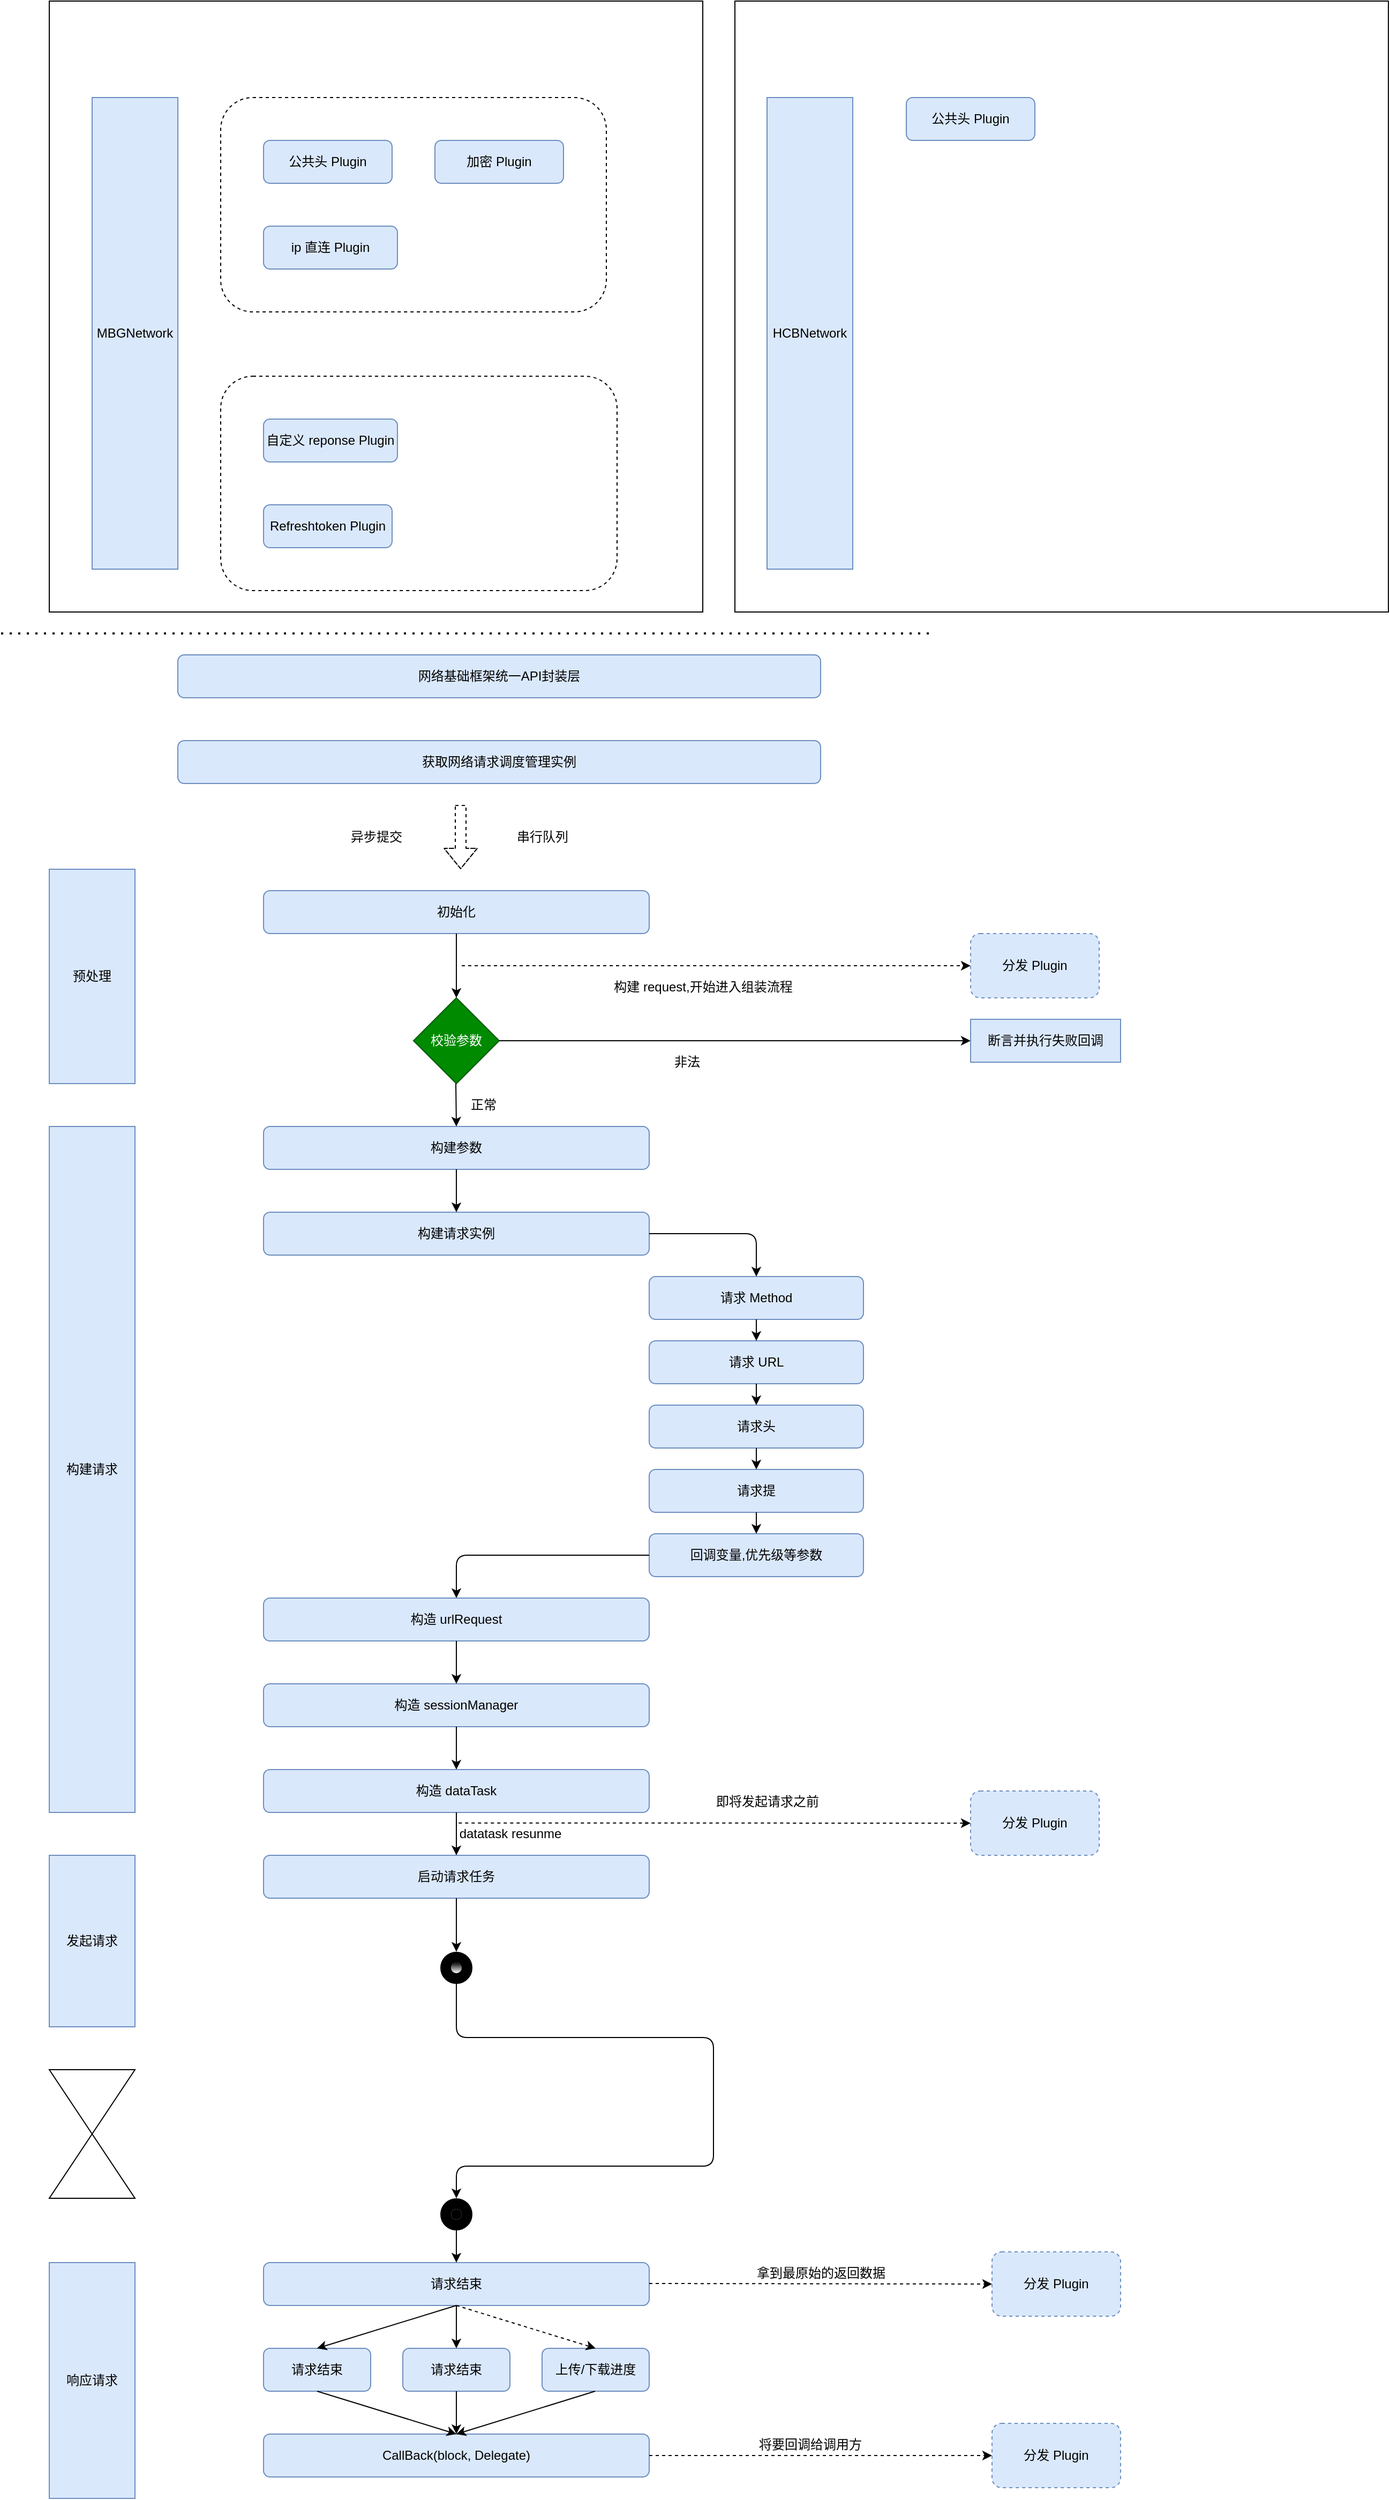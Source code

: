 <mxfile version="22.1.18" type="github" pages="3">
  <diagram id="6I0OCvxSQrVGMHxT2VVA" name="Page-1">
    <mxGraphModel dx="927" dy="-536" grid="1" gridSize="10" guides="1" tooltips="1" connect="1" arrows="0" fold="1" page="0" pageScale="1" pageWidth="2000" pageHeight="10000" math="0" shadow="0">
      <root>
        <mxCell id="0" />
        <mxCell id="1" parent="0" />
        <mxCell id="clksWyIu1OevAjdoJZes-113" value="" style="whiteSpace=wrap;html=1;rounded=0;shadow=0;glass=0;strokeWidth=1;fillColor=none;gradientColor=#ffffff;" parent="1" vertex="1">
          <mxGeometry x="880" y="1550" width="610" height="570" as="geometry" />
        </mxCell>
        <mxCell id="clksWyIu1OevAjdoJZes-112" value="" style="whiteSpace=wrap;html=1;rounded=0;shadow=0;glass=0;strokeWidth=1;fillColor=none;gradientColor=#ffffff;" parent="1" vertex="1">
          <mxGeometry x="240" y="1550" width="610" height="570" as="geometry" />
        </mxCell>
        <mxCell id="clksWyIu1OevAjdoJZes-42" value="" style="whiteSpace=wrap;html=1;rounded=1;shadow=0;glass=0;dashed=1;strokeWidth=1;fillColor=none;gradientColor=#ffffff;" parent="1" vertex="1">
          <mxGeometry x="400" y="1900" width="370" height="200" as="geometry" />
        </mxCell>
        <mxCell id="clksWyIu1OevAjdoJZes-41" value="" style="whiteSpace=wrap;html=1;rounded=1;shadow=0;glass=0;strokeWidth=1;fillColor=none;gradientColor=#ffffff;dashed=1;" parent="1" vertex="1">
          <mxGeometry x="400" y="1640" width="360" height="200" as="geometry" />
        </mxCell>
        <mxCell id="clksWyIu1OevAjdoJZes-2" value="构建请求" style="whiteSpace=wrap;html=1;fillColor=#dae8fc;strokeColor=#6c8ebf;" parent="1" vertex="1">
          <mxGeometry x="240" y="2600" width="80" height="640" as="geometry" />
        </mxCell>
        <mxCell id="clksWyIu1OevAjdoJZes-3" value="预处理" style="whiteSpace=wrap;html=1;fillColor=#dae8fc;strokeColor=#6c8ebf;" parent="1" vertex="1">
          <mxGeometry x="240" y="2360" width="80" height="200" as="geometry" />
        </mxCell>
        <mxCell id="clksWyIu1OevAjdoJZes-4" value="MBGNetwork" style="whiteSpace=wrap;html=1;fillColor=#dae8fc;strokeColor=#6c8ebf;" parent="1" vertex="1">
          <mxGeometry x="280" y="1640" width="80" height="440" as="geometry" />
        </mxCell>
        <mxCell id="clksWyIu1OevAjdoJZes-6" value="&lt;span style=&quot;background-color: transparent&quot;&gt;&lt;font face=&quot;arial&quot;&gt;网络基础框架统一API封装层&lt;/font&gt;&lt;br&gt;&lt;/span&gt;&lt;canvas id=&quot;gliffy_node_209&quot; class=&quot;gliffy-graphic&quot; width=&quot;40&quot; height=&quot;69&quot; style=&quot;font-family: &amp;#34;pingfang sc&amp;#34; ; font-size: medium ; transform: none ; transform-origin: 0px 0px ; top: 1524px ; left: 1442.5px ; visibility: visible ; position: absolute ; z-index: 203&quot;&gt;&lt;/canvas&gt;&lt;canvas id=&quot;gliffy_node_210&quot; class=&quot;gliffy-graphic&quot; width=&quot;40&quot; height=&quot;74&quot; style=&quot;font-family: &amp;#34;pingfang sc&amp;#34; ; font-size: medium ; transform: none ; transform-origin: 0px 0px ; top: 1609px ; left: 1442.5px ; visibility: visible ; position: absolute ; z-index: 204&quot;&gt;&lt;/canvas&gt;&lt;canvas id=&quot;gliffy_node_213&quot; class=&quot;gliffy-graphic&quot; width=&quot;199&quot; height=&quot;74&quot; style=&quot;font-family: &amp;#34;pingfang sc&amp;#34; ; font-size: medium ; transform: none ; transform-origin: 0px 0px ; top: 1742.5px ; left: 1364px ; visibility: visible ; position: absolute ; z-index: 205&quot;&gt;&lt;/canvas&gt;" style="whiteSpace=wrap;html=1;fillColor=#dae8fc;rounded=1;strokeColor=#6c8ebf;" parent="1" vertex="1">
          <mxGeometry x="360" y="2160" width="600" height="40" as="geometry" />
        </mxCell>
        <mxCell id="clksWyIu1OevAjdoJZes-7" value="&lt;span style=&quot;font-family: &amp;#34;arial&amp;#34; ; background-color: transparent&quot;&gt;获取网络请求调度管理实例&lt;/span&gt;&lt;canvas id=&quot;gliffy_node_209&quot; class=&quot;gliffy-graphic&quot; width=&quot;40&quot; height=&quot;69&quot; style=&quot;font-family: &amp;#34;pingfang sc&amp;#34; ; font-size: medium ; transform: none ; transform-origin: 0px 0px ; top: 1524px ; left: 1442.5px ; visibility: visible ; position: absolute ; z-index: 203&quot;&gt;&lt;/canvas&gt;&lt;canvas id=&quot;gliffy_node_210&quot; class=&quot;gliffy-graphic&quot; width=&quot;40&quot; height=&quot;74&quot; style=&quot;font-family: &amp;#34;pingfang sc&amp;#34; ; font-size: medium ; transform: none ; transform-origin: 0px 0px ; top: 1609px ; left: 1442.5px ; visibility: visible ; position: absolute ; z-index: 204&quot;&gt;&lt;/canvas&gt;&lt;canvas id=&quot;gliffy_node_213&quot; class=&quot;gliffy-graphic&quot; width=&quot;199&quot; height=&quot;74&quot; style=&quot;font-family: &amp;#34;pingfang sc&amp;#34; ; font-size: medium ; transform: none ; transform-origin: 0px 0px ; top: 1742.5px ; left: 1364px ; visibility: visible ; position: absolute ; z-index: 205&quot;&gt;&lt;/canvas&gt;&lt;div id=&quot;gliffy_node_214&quot; class=&quot;gliffy-text gliffy-graphic gliffy-rte-text n214 gliffy_node_214&quot; style=&quot;margin: 0px ; padding: 0px ; border: 0px ; line-height: normal ; background-color: transparent ; font-family: &amp;#34;pingfang sc&amp;#34; ; font-size: medium ; width: 154.333px ; height: 14px ; visibility: visible ; overflow: visible ; transform: none ; transform-origin: 0px 0px ; top: 1771.5px ; left: 1385.33px ; position: absolute ; z-index: 206&quot;&gt;&lt;/div&gt;" style="whiteSpace=wrap;html=1;fillColor=#dae8fc;rounded=1;strokeColor=#6c8ebf;" parent="1" vertex="1">
          <mxGeometry x="360" y="2240" width="600" height="40" as="geometry" />
        </mxCell>
        <mxCell id="clksWyIu1OevAjdoJZes-8" value="" style="shape=flexArrow;endArrow=classic;html=1;rounded=0;dashed=1;" parent="1" edge="1">
          <mxGeometry width="50" height="50" relative="1" as="geometry">
            <mxPoint x="624" y="2300" as="sourcePoint" />
            <mxPoint x="624" y="2360" as="targetPoint" />
            <Array as="points">
              <mxPoint x="624" y="2400" />
            </Array>
          </mxGeometry>
        </mxCell>
        <mxCell id="clksWyIu1OevAjdoJZes-9" value="&lt;span style=&quot;font-family: &amp;#34;arial&amp;#34; ; background-color: transparent&quot;&gt;构建参数&lt;/span&gt;&lt;canvas id=&quot;gliffy_node_209&quot; class=&quot;gliffy-graphic&quot; width=&quot;40&quot; height=&quot;69&quot; style=&quot;font-family: &amp;#34;pingfang sc&amp;#34; ; font-size: medium ; transform: none ; transform-origin: 0px 0px ; top: 1524px ; left: 1442.5px ; visibility: visible ; position: absolute ; z-index: 203&quot;&gt;&lt;/canvas&gt;&lt;canvas id=&quot;gliffy_node_210&quot; class=&quot;gliffy-graphic&quot; width=&quot;40&quot; height=&quot;74&quot; style=&quot;font-family: &amp;#34;pingfang sc&amp;#34; ; font-size: medium ; transform: none ; transform-origin: 0px 0px ; top: 1609px ; left: 1442.5px ; visibility: visible ; position: absolute ; z-index: 204&quot;&gt;&lt;/canvas&gt;&lt;canvas id=&quot;gliffy_node_213&quot; class=&quot;gliffy-graphic&quot; width=&quot;199&quot; height=&quot;74&quot; style=&quot;font-family: &amp;#34;pingfang sc&amp;#34; ; font-size: medium ; transform: none ; transform-origin: 0px 0px ; top: 1742.5px ; left: 1364px ; visibility: visible ; position: absolute ; z-index: 205&quot;&gt;&lt;/canvas&gt;&lt;div id=&quot;gliffy_node_214&quot; class=&quot;gliffy-text gliffy-graphic gliffy-rte-text n214 gliffy_node_214&quot; style=&quot;margin: 0px ; padding: 0px ; border: 0px ; line-height: normal ; background-color: transparent ; font-family: &amp;#34;pingfang sc&amp;#34; ; font-size: medium ; width: 154.333px ; height: 14px ; visibility: visible ; overflow: visible ; transform: none ; transform-origin: 0px 0px ; top: 1771.5px ; left: 1385.33px ; position: absolute ; z-index: 206&quot;&gt;&lt;/div&gt;" style="whiteSpace=wrap;html=1;fillColor=#dae8fc;rounded=1;strokeColor=#6c8ebf;" parent="1" vertex="1">
          <mxGeometry x="440" y="2600" width="360" height="40" as="geometry" />
        </mxCell>
        <mxCell id="clksWyIu1OevAjdoJZes-10" value="&lt;span style=&quot;font-family: &amp;#34;arial&amp;#34; ; background-color: transparent&quot;&gt;构建请求实例&lt;/span&gt;&lt;canvas id=&quot;gliffy_node_209&quot; class=&quot;gliffy-graphic&quot; width=&quot;40&quot; height=&quot;69&quot; style=&quot;font-family: &amp;#34;pingfang sc&amp;#34; ; font-size: medium ; transform: none ; transform-origin: 0px 0px ; top: 1524px ; left: 1442.5px ; visibility: visible ; position: absolute ; z-index: 203&quot;&gt;&lt;/canvas&gt;&lt;canvas id=&quot;gliffy_node_210&quot; class=&quot;gliffy-graphic&quot; width=&quot;40&quot; height=&quot;74&quot; style=&quot;font-family: &amp;#34;pingfang sc&amp;#34; ; font-size: medium ; transform: none ; transform-origin: 0px 0px ; top: 1609px ; left: 1442.5px ; visibility: visible ; position: absolute ; z-index: 204&quot;&gt;&lt;/canvas&gt;&lt;canvas id=&quot;gliffy_node_213&quot; class=&quot;gliffy-graphic&quot; width=&quot;199&quot; height=&quot;74&quot; style=&quot;font-family: &amp;#34;pingfang sc&amp;#34; ; font-size: medium ; transform: none ; transform-origin: 0px 0px ; top: 1742.5px ; left: 1364px ; visibility: visible ; position: absolute ; z-index: 205&quot;&gt;&lt;/canvas&gt;&lt;div id=&quot;gliffy_node_214&quot; class=&quot;gliffy-text gliffy-graphic gliffy-rte-text n214 gliffy_node_214&quot; style=&quot;margin: 0px ; padding: 0px ; border: 0px ; line-height: normal ; background-color: transparent ; font-family: &amp;#34;pingfang sc&amp;#34; ; font-size: medium ; width: 154.333px ; height: 14px ; visibility: visible ; overflow: visible ; transform: none ; transform-origin: 0px 0px ; top: 1771.5px ; left: 1385.33px ; position: absolute ; z-index: 206&quot;&gt;&lt;/div&gt;" style="whiteSpace=wrap;html=1;fillColor=#dae8fc;rounded=1;glass=0;shadow=0;strokeColor=#6c8ebf;" parent="1" vertex="1">
          <mxGeometry x="440" y="2680" width="360" height="40" as="geometry" />
        </mxCell>
        <mxCell id="clksWyIu1OevAjdoJZes-13" value="&lt;span style=&quot;font-family: &amp;#34;arial&amp;#34; ; background-color: transparent&quot;&gt;请求 Method&lt;/span&gt;&lt;canvas id=&quot;gliffy_node_209&quot; class=&quot;gliffy-graphic&quot; width=&quot;40&quot; height=&quot;69&quot; style=&quot;font-family: &amp;#34;pingfang sc&amp;#34; ; font-size: medium ; transform: none ; transform-origin: 0px 0px ; top: 1524px ; left: 1442.5px ; visibility: visible ; position: absolute ; z-index: 203&quot;&gt;&lt;/canvas&gt;&lt;canvas id=&quot;gliffy_node_210&quot; class=&quot;gliffy-graphic&quot; width=&quot;40&quot; height=&quot;74&quot; style=&quot;font-family: &amp;#34;pingfang sc&amp;#34; ; font-size: medium ; transform: none ; transform-origin: 0px 0px ; top: 1609px ; left: 1442.5px ; visibility: visible ; position: absolute ; z-index: 204&quot;&gt;&lt;/canvas&gt;&lt;canvas id=&quot;gliffy_node_213&quot; class=&quot;gliffy-graphic&quot; width=&quot;199&quot; height=&quot;74&quot; style=&quot;font-family: &amp;#34;pingfang sc&amp;#34; ; font-size: medium ; transform: none ; transform-origin: 0px 0px ; top: 1742.5px ; left: 1364px ; visibility: visible ; position: absolute ; z-index: 205&quot;&gt;&lt;/canvas&gt;&lt;div id=&quot;gliffy_node_214&quot; class=&quot;gliffy-text gliffy-graphic gliffy-rte-text n214 gliffy_node_214&quot; style=&quot;margin: 0px ; padding: 0px ; border: 0px ; line-height: normal ; background-color: transparent ; font-family: &amp;#34;pingfang sc&amp;#34; ; font-size: medium ; width: 154.333px ; height: 14px ; visibility: visible ; overflow: visible ; transform: none ; transform-origin: 0px 0px ; top: 1771.5px ; left: 1385.33px ; position: absolute ; z-index: 206&quot;&gt;&lt;/div&gt;" style="whiteSpace=wrap;html=1;fillColor=#dae8fc;rounded=1;glass=0;shadow=0;strokeColor=#6c8ebf;" parent="1" vertex="1">
          <mxGeometry x="800" y="2740" width="200" height="40" as="geometry" />
        </mxCell>
        <mxCell id="clksWyIu1OevAjdoJZes-16" value="&lt;font face=&quot;arial&quot;&gt;构造 urlRequest&lt;/font&gt;" style="whiteSpace=wrap;html=1;fillColor=#dae8fc;rounded=1;glass=0;shadow=0;strokeColor=#6c8ebf;" parent="1" vertex="1">
          <mxGeometry x="440" y="3040" width="360" height="40" as="geometry" />
        </mxCell>
        <mxCell id="clksWyIu1OevAjdoJZes-17" value="&lt;font face=&quot;arial&quot;&gt;构造 sessionManager&lt;/font&gt;" style="whiteSpace=wrap;html=1;fillColor=#dae8fc;rounded=1;glass=0;shadow=0;strokeColor=#6c8ebf;" parent="1" vertex="1">
          <mxGeometry x="440" y="3120" width="360" height="40" as="geometry" />
        </mxCell>
        <mxCell id="clksWyIu1OevAjdoJZes-18" value="&lt;font face=&quot;arial&quot;&gt;构造 dataTask&lt;/font&gt;" style="whiteSpace=wrap;html=1;fillColor=#dae8fc;rounded=1;glass=0;shadow=0;strokeColor=#6c8ebf;" parent="1" vertex="1">
          <mxGeometry x="440" y="3200" width="360" height="40" as="geometry" />
        </mxCell>
        <mxCell id="clksWyIu1OevAjdoJZes-20" value="发起请求" style="whiteSpace=wrap;html=1;fillColor=#dae8fc;strokeColor=#6c8ebf;" parent="1" vertex="1">
          <mxGeometry x="240" y="3280" width="80" height="160" as="geometry" />
        </mxCell>
        <mxCell id="clksWyIu1OevAjdoJZes-21" value="" style="shape=collate;whiteSpace=wrap;html=1;rounded=1;shadow=0;glass=0;fillColor=none;" parent="1" vertex="1">
          <mxGeometry x="240" y="3480" width="80" height="120" as="geometry" />
        </mxCell>
        <mxCell id="clksWyIu1OevAjdoJZes-22" value="&lt;font face=&quot;arial&quot;&gt;启动请求任务&lt;/font&gt;" style="whiteSpace=wrap;html=1;fillColor=#dae8fc;rounded=1;glass=0;shadow=0;strokeColor=#6c8ebf;" parent="1" vertex="1">
          <mxGeometry x="440" y="3280" width="360" height="40" as="geometry" />
        </mxCell>
        <mxCell id="clksWyIu1OevAjdoJZes-24" value="" style="ellipse;html=1;verticalLabelPosition=bottom;labelBackgroundColor=#ffffff;verticalAlign=top;fillColor=#000000;rounded=1;shadow=0;glass=0;strokeWidth=20;" parent="1" vertex="1">
          <mxGeometry x="615" y="3610" width="10" height="10" as="geometry" />
        </mxCell>
        <mxCell id="clksWyIu1OevAjdoJZes-25" value="响应请求" style="whiteSpace=wrap;html=1;fillColor=#dae8fc;strokeColor=#6c8ebf;" parent="1" vertex="1">
          <mxGeometry x="240" y="3660" width="80" height="220" as="geometry" />
        </mxCell>
        <mxCell id="clksWyIu1OevAjdoJZes-26" value="&lt;font face=&quot;arial&quot;&gt;请求结束&lt;/font&gt;" style="whiteSpace=wrap;html=1;fillColor=#dae8fc;rounded=1;glass=0;shadow=0;strokeColor=#6c8ebf;" parent="1" vertex="1">
          <mxGeometry x="440" y="3660" width="360" height="40" as="geometry" />
        </mxCell>
        <mxCell id="clksWyIu1OevAjdoJZes-27" value="&lt;font face=&quot;arial&quot;&gt;请求结束&lt;/font&gt;" style="whiteSpace=wrap;html=1;fillColor=#dae8fc;rounded=1;glass=0;shadow=0;strokeColor=#6c8ebf;" parent="1" vertex="1">
          <mxGeometry x="440" y="3740" width="100" height="40" as="geometry" />
        </mxCell>
        <mxCell id="clksWyIu1OevAjdoJZes-28" value="&lt;font face=&quot;arial&quot;&gt;请求结束&lt;/font&gt;" style="whiteSpace=wrap;html=1;fillColor=#dae8fc;rounded=1;glass=0;shadow=0;strokeColor=#6c8ebf;" parent="1" vertex="1">
          <mxGeometry x="570" y="3740" width="100" height="40" as="geometry" />
        </mxCell>
        <mxCell id="clksWyIu1OevAjdoJZes-29" value="&lt;font face=&quot;arial&quot;&gt;上传/下载进度&lt;/font&gt;" style="whiteSpace=wrap;html=1;fillColor=#dae8fc;rounded=1;glass=0;shadow=0;strokeColor=#6c8ebf;" parent="1" vertex="1">
          <mxGeometry x="700" y="3740" width="100" height="40" as="geometry" />
        </mxCell>
        <mxCell id="clksWyIu1OevAjdoJZes-30" value="&lt;font face=&quot;arial&quot;&gt;CallBack(block, Delegate)&lt;/font&gt;" style="whiteSpace=wrap;html=1;fillColor=#dae8fc;rounded=1;glass=0;shadow=0;strokeColor=#6c8ebf;" parent="1" vertex="1">
          <mxGeometry x="440" y="3820" width="360" height="40" as="geometry" />
        </mxCell>
        <mxCell id="clksWyIu1OevAjdoJZes-31" value="" style="endArrow=none;dashed=1;html=1;dashPattern=1 3;strokeWidth=2;rounded=0;" parent="1" edge="1">
          <mxGeometry width="50" height="50" relative="1" as="geometry">
            <mxPoint x="195" y="2140" as="sourcePoint" />
            <mxPoint x="1065" y="2140" as="targetPoint" />
          </mxGeometry>
        </mxCell>
        <mxCell id="clksWyIu1OevAjdoJZes-32" value="" style="ellipse;html=1;verticalLabelPosition=bottom;labelBackgroundColor=#ffffff;verticalAlign=top;fillColor=#000000;rounded=1;shadow=0;glass=0;strokeWidth=20;gradientColor=#ffffff;" parent="1" vertex="1">
          <mxGeometry x="615" y="3380" width="10" height="10" as="geometry" />
        </mxCell>
        <mxCell id="clksWyIu1OevAjdoJZes-35" value="公共头 Plugin" style="whiteSpace=wrap;html=1;rounded=1;shadow=0;glass=0;strokeWidth=1;fillColor=#dae8fc;strokeColor=#6c8ebf;" parent="1" vertex="1">
          <mxGeometry x="440" y="1680" width="120" height="40" as="geometry" />
        </mxCell>
        <mxCell id="clksWyIu1OevAjdoJZes-36" value="加密 Plugin" style="whiteSpace=wrap;html=1;rounded=1;shadow=0;glass=0;strokeWidth=1;fillColor=#dae8fc;strokeColor=#6c8ebf;" parent="1" vertex="1">
          <mxGeometry x="600" y="1680" width="120" height="40" as="geometry" />
        </mxCell>
        <mxCell id="clksWyIu1OevAjdoJZes-37" value="ip 直连 Plugin" style="whiteSpace=wrap;html=1;rounded=1;shadow=0;glass=0;strokeWidth=1;fillColor=#dae8fc;strokeColor=#6c8ebf;" parent="1" vertex="1">
          <mxGeometry x="440" y="1760" width="125" height="40" as="geometry" />
        </mxCell>
        <mxCell id="clksWyIu1OevAjdoJZes-39" value="自定义 reponse Plugin" style="whiteSpace=wrap;html=1;rounded=1;shadow=0;glass=0;strokeWidth=1;fillColor=#dae8fc;strokeColor=#6c8ebf;" parent="1" vertex="1">
          <mxGeometry x="440" y="1940" width="125" height="40" as="geometry" />
        </mxCell>
        <mxCell id="clksWyIu1OevAjdoJZes-40" value="Refreshtoken Plugin" style="whiteSpace=wrap;html=1;rounded=1;shadow=0;glass=0;strokeWidth=1;fillColor=#dae8fc;strokeColor=#6c8ebf;" parent="1" vertex="1">
          <mxGeometry x="440" y="2020" width="120" height="40" as="geometry" />
        </mxCell>
        <mxCell id="clksWyIu1OevAjdoJZes-45" value="" style="endArrow=classic;html=1;rounded=1;" parent="1" edge="1">
          <mxGeometry width="50" height="50" relative="1" as="geometry">
            <mxPoint x="620" y="3400" as="sourcePoint" />
            <mxPoint x="620" y="3600" as="targetPoint" />
            <Array as="points">
              <mxPoint x="620" y="3450" />
              <mxPoint x="860" y="3450" />
              <mxPoint x="860" y="3570" />
              <mxPoint x="620" y="3570" />
            </Array>
          </mxGeometry>
        </mxCell>
        <mxCell id="clksWyIu1OevAjdoJZes-49" value="" style="endArrow=classic;html=1;rounded=0;dashed=1;" parent="1" edge="1">
          <mxGeometry width="50" height="50" relative="1" as="geometry">
            <mxPoint x="800" y="3679.5" as="sourcePoint" />
            <mxPoint x="1120" y="3680" as="targetPoint" />
          </mxGeometry>
        </mxCell>
        <mxCell id="clksWyIu1OevAjdoJZes-51" value="分发 Plugin" style="whiteSpace=wrap;html=1;rounded=1;shadow=0;glass=0;dashed=1;strokeWidth=1;fillColor=#dae8fc;strokeColor=#6c8ebf;" parent="1" vertex="1">
          <mxGeometry x="1100" y="3220" width="120" height="60" as="geometry" />
        </mxCell>
        <mxCell id="clksWyIu1OevAjdoJZes-52" value="分发 Plugin" style="whiteSpace=wrap;html=1;rounded=1;shadow=0;glass=0;dashed=1;strokeWidth=1;fillColor=#dae8fc;strokeColor=#6c8ebf;" parent="1" vertex="1">
          <mxGeometry x="1120" y="3650" width="120" height="60" as="geometry" />
        </mxCell>
        <mxCell id="clksWyIu1OevAjdoJZes-53" value="" style="endArrow=classic;html=1;rounded=0;dashed=1;entryX=0;entryY=0.5;entryDx=0;entryDy=0;" parent="1" target="clksWyIu1OevAjdoJZes-107" edge="1">
          <mxGeometry width="50" height="50" relative="1" as="geometry">
            <mxPoint x="625" y="2450" as="sourcePoint" />
            <mxPoint x="1105" y="2450" as="targetPoint" />
          </mxGeometry>
        </mxCell>
        <mxCell id="clksWyIu1OevAjdoJZes-54" value="&lt;span style=&quot;font-family: &amp;#34;arial&amp;#34; ; background-color: transparent&quot;&gt;初始化&lt;/span&gt;&lt;canvas id=&quot;gliffy_node_209&quot; class=&quot;gliffy-graphic&quot; width=&quot;40&quot; height=&quot;69&quot; style=&quot;font-family: &amp;#34;pingfang sc&amp;#34; ; font-size: medium ; transform: none ; transform-origin: 0px 0px ; top: 1524px ; left: 1442.5px ; visibility: visible ; position: absolute ; z-index: 203&quot;&gt;&lt;/canvas&gt;&lt;canvas id=&quot;gliffy_node_210&quot; class=&quot;gliffy-graphic&quot; width=&quot;40&quot; height=&quot;74&quot; style=&quot;font-family: &amp;#34;pingfang sc&amp;#34; ; font-size: medium ; transform: none ; transform-origin: 0px 0px ; top: 1609px ; left: 1442.5px ; visibility: visible ; position: absolute ; z-index: 204&quot;&gt;&lt;/canvas&gt;&lt;canvas id=&quot;gliffy_node_213&quot; class=&quot;gliffy-graphic&quot; width=&quot;199&quot; height=&quot;74&quot; style=&quot;font-family: &amp;#34;pingfang sc&amp;#34; ; font-size: medium ; transform: none ; transform-origin: 0px 0px ; top: 1742.5px ; left: 1364px ; visibility: visible ; position: absolute ; z-index: 205&quot;&gt;&lt;/canvas&gt;&lt;div id=&quot;gliffy_node_214&quot; class=&quot;gliffy-text gliffy-graphic gliffy-rte-text n214 gliffy_node_214&quot; style=&quot;margin: 0px ; padding: 0px ; border: 0px ; line-height: normal ; background-color: transparent ; font-family: &amp;#34;pingfang sc&amp;#34; ; font-size: medium ; width: 154.333px ; height: 14px ; visibility: visible ; overflow: visible ; transform: none ; transform-origin: 0px 0px ; top: 1771.5px ; left: 1385.33px ; position: absolute ; z-index: 206&quot;&gt;&lt;/div&gt;" style="whiteSpace=wrap;html=1;fillColor=#dae8fc;rounded=1;strokeColor=#6c8ebf;" parent="1" vertex="1">
          <mxGeometry x="440" y="2380" width="360" height="40" as="geometry" />
        </mxCell>
        <mxCell id="clksWyIu1OevAjdoJZes-56" value="校验参数" style="rhombus;whiteSpace=wrap;html=1;rounded=0;shadow=0;glass=0;strokeWidth=1;fillColor=#008a00;fontColor=#ffffff;strokeColor=#005700;" parent="1" vertex="1">
          <mxGeometry x="580" y="2480" width="80" height="80" as="geometry" />
        </mxCell>
        <mxCell id="clksWyIu1OevAjdoJZes-57" value="&lt;span style=&quot;font-family: &amp;#34;arial&amp;#34; ; background-color: transparent&quot;&gt;请求 URL&lt;/span&gt;&lt;canvas id=&quot;gliffy_node_209&quot; class=&quot;gliffy-graphic&quot; width=&quot;40&quot; height=&quot;69&quot; style=&quot;font-family: &amp;#34;pingfang sc&amp;#34; ; font-size: medium ; transform: none ; transform-origin: 0px 0px ; top: 1524px ; left: 1442.5px ; visibility: visible ; position: absolute ; z-index: 203&quot;&gt;&lt;/canvas&gt;&lt;canvas id=&quot;gliffy_node_210&quot; class=&quot;gliffy-graphic&quot; width=&quot;40&quot; height=&quot;74&quot; style=&quot;font-family: &amp;#34;pingfang sc&amp;#34; ; font-size: medium ; transform: none ; transform-origin: 0px 0px ; top: 1609px ; left: 1442.5px ; visibility: visible ; position: absolute ; z-index: 204&quot;&gt;&lt;/canvas&gt;&lt;canvas id=&quot;gliffy_node_213&quot; class=&quot;gliffy-graphic&quot; width=&quot;199&quot; height=&quot;74&quot; style=&quot;font-family: &amp;#34;pingfang sc&amp;#34; ; font-size: medium ; transform: none ; transform-origin: 0px 0px ; top: 1742.5px ; left: 1364px ; visibility: visible ; position: absolute ; z-index: 205&quot;&gt;&lt;/canvas&gt;&lt;div id=&quot;gliffy_node_214&quot; class=&quot;gliffy-text gliffy-graphic gliffy-rte-text n214 gliffy_node_214&quot; style=&quot;margin: 0px ; padding: 0px ; border: 0px ; line-height: normal ; background-color: transparent ; font-family: &amp;#34;pingfang sc&amp;#34; ; font-size: medium ; width: 154.333px ; height: 14px ; visibility: visible ; overflow: visible ; transform: none ; transform-origin: 0px 0px ; top: 1771.5px ; left: 1385.33px ; position: absolute ; z-index: 206&quot;&gt;&lt;/div&gt;" style="whiteSpace=wrap;html=1;fillColor=#dae8fc;rounded=1;glass=0;shadow=0;strokeColor=#6c8ebf;" parent="1" vertex="1">
          <mxGeometry x="800" y="2800" width="200" height="40" as="geometry" />
        </mxCell>
        <mxCell id="clksWyIu1OevAjdoJZes-58" value="&lt;span style=&quot;font-family: &amp;#34;arial&amp;#34; ; background-color: transparent&quot;&gt;请求头&lt;/span&gt;&lt;canvas id=&quot;gliffy_node_209&quot; class=&quot;gliffy-graphic&quot; width=&quot;40&quot; height=&quot;69&quot; style=&quot;font-family: &amp;#34;pingfang sc&amp;#34; ; font-size: medium ; transform: none ; transform-origin: 0px 0px ; top: 1524px ; left: 1442.5px ; visibility: visible ; position: absolute ; z-index: 203&quot;&gt;&lt;/canvas&gt;&lt;canvas id=&quot;gliffy_node_210&quot; class=&quot;gliffy-graphic&quot; width=&quot;40&quot; height=&quot;74&quot; style=&quot;font-family: &amp;#34;pingfang sc&amp;#34; ; font-size: medium ; transform: none ; transform-origin: 0px 0px ; top: 1609px ; left: 1442.5px ; visibility: visible ; position: absolute ; z-index: 204&quot;&gt;&lt;/canvas&gt;&lt;canvas id=&quot;gliffy_node_213&quot; class=&quot;gliffy-graphic&quot; width=&quot;199&quot; height=&quot;74&quot; style=&quot;font-family: &amp;#34;pingfang sc&amp;#34; ; font-size: medium ; transform: none ; transform-origin: 0px 0px ; top: 1742.5px ; left: 1364px ; visibility: visible ; position: absolute ; z-index: 205&quot;&gt;&lt;/canvas&gt;&lt;div id=&quot;gliffy_node_214&quot; class=&quot;gliffy-text gliffy-graphic gliffy-rte-text n214 gliffy_node_214&quot; style=&quot;margin: 0px ; padding: 0px ; border: 0px ; line-height: normal ; background-color: transparent ; font-family: &amp;#34;pingfang sc&amp;#34; ; font-size: medium ; width: 154.333px ; height: 14px ; visibility: visible ; overflow: visible ; transform: none ; transform-origin: 0px 0px ; top: 1771.5px ; left: 1385.33px ; position: absolute ; z-index: 206&quot;&gt;&lt;/div&gt;" style="whiteSpace=wrap;html=1;fillColor=#dae8fc;rounded=1;glass=0;shadow=0;strokeColor=#6c8ebf;" parent="1" vertex="1">
          <mxGeometry x="800" y="2860" width="200" height="40" as="geometry" />
        </mxCell>
        <mxCell id="clksWyIu1OevAjdoJZes-59" value="&lt;span style=&quot;font-family: &amp;#34;arial&amp;#34; ; background-color: transparent&quot;&gt;请求提&lt;/span&gt;&lt;canvas id=&quot;gliffy_node_209&quot; class=&quot;gliffy-graphic&quot; width=&quot;40&quot; height=&quot;69&quot; style=&quot;font-family: &amp;#34;pingfang sc&amp;#34; ; font-size: medium ; transform: none ; transform-origin: 0px 0px ; top: 1524px ; left: 1442.5px ; visibility: visible ; position: absolute ; z-index: 203&quot;&gt;&lt;/canvas&gt;&lt;canvas id=&quot;gliffy_node_210&quot; class=&quot;gliffy-graphic&quot; width=&quot;40&quot; height=&quot;74&quot; style=&quot;font-family: &amp;#34;pingfang sc&amp;#34; ; font-size: medium ; transform: none ; transform-origin: 0px 0px ; top: 1609px ; left: 1442.5px ; visibility: visible ; position: absolute ; z-index: 204&quot;&gt;&lt;/canvas&gt;&lt;canvas id=&quot;gliffy_node_213&quot; class=&quot;gliffy-graphic&quot; width=&quot;199&quot; height=&quot;74&quot; style=&quot;font-family: &amp;#34;pingfang sc&amp;#34; ; font-size: medium ; transform: none ; transform-origin: 0px 0px ; top: 1742.5px ; left: 1364px ; visibility: visible ; position: absolute ; z-index: 205&quot;&gt;&lt;/canvas&gt;&lt;div id=&quot;gliffy_node_214&quot; class=&quot;gliffy-text gliffy-graphic gliffy-rte-text n214 gliffy_node_214&quot; style=&quot;margin: 0px ; padding: 0px ; border: 0px ; line-height: normal ; background-color: transparent ; font-family: &amp;#34;pingfang sc&amp;#34; ; font-size: medium ; width: 154.333px ; height: 14px ; visibility: visible ; overflow: visible ; transform: none ; transform-origin: 0px 0px ; top: 1771.5px ; left: 1385.33px ; position: absolute ; z-index: 206&quot;&gt;&lt;/div&gt;" style="whiteSpace=wrap;html=1;fillColor=#dae8fc;rounded=1;glass=0;shadow=0;strokeColor=#6c8ebf;" parent="1" vertex="1">
          <mxGeometry x="800" y="2920" width="200" height="40" as="geometry" />
        </mxCell>
        <mxCell id="clksWyIu1OevAjdoJZes-60" value="&lt;span style=&quot;font-family: &amp;#34;arial&amp;#34; ; background-color: transparent&quot;&gt;回调变量,优先级等参数&lt;/span&gt;&lt;canvas id=&quot;gliffy_node_209&quot; class=&quot;gliffy-graphic&quot; width=&quot;40&quot; height=&quot;69&quot; style=&quot;font-family: &amp;#34;pingfang sc&amp;#34; ; font-size: medium ; transform: none ; transform-origin: 0px 0px ; top: 1524px ; left: 1442.5px ; visibility: visible ; position: absolute ; z-index: 203&quot;&gt;&lt;/canvas&gt;&lt;canvas id=&quot;gliffy_node_210&quot; class=&quot;gliffy-graphic&quot; width=&quot;40&quot; height=&quot;74&quot; style=&quot;font-family: &amp;#34;pingfang sc&amp;#34; ; font-size: medium ; transform: none ; transform-origin: 0px 0px ; top: 1609px ; left: 1442.5px ; visibility: visible ; position: absolute ; z-index: 204&quot;&gt;&lt;/canvas&gt;&lt;canvas id=&quot;gliffy_node_213&quot; class=&quot;gliffy-graphic&quot; width=&quot;199&quot; height=&quot;74&quot; style=&quot;font-family: &amp;#34;pingfang sc&amp;#34; ; font-size: medium ; transform: none ; transform-origin: 0px 0px ; top: 1742.5px ; left: 1364px ; visibility: visible ; position: absolute ; z-index: 205&quot;&gt;&lt;/canvas&gt;&lt;div id=&quot;gliffy_node_214&quot; class=&quot;gliffy-text gliffy-graphic gliffy-rte-text n214 gliffy_node_214&quot; style=&quot;margin: 0px ; padding: 0px ; border: 0px ; line-height: normal ; background-color: transparent ; font-family: &amp;#34;pingfang sc&amp;#34; ; font-size: medium ; width: 154.333px ; height: 14px ; visibility: visible ; overflow: visible ; transform: none ; transform-origin: 0px 0px ; top: 1771.5px ; left: 1385.33px ; position: absolute ; z-index: 206&quot;&gt;&lt;/div&gt;" style="whiteSpace=wrap;html=1;fillColor=#dae8fc;rounded=1;glass=0;shadow=0;strokeColor=#6c8ebf;" parent="1" vertex="1">
          <mxGeometry x="800" y="2980" width="200" height="40" as="geometry" />
        </mxCell>
        <mxCell id="clksWyIu1OevAjdoJZes-66" value="" style="endArrow=classic;html=1;rounded=0;strokeColor=none;" parent="1" edge="1">
          <mxGeometry width="50" height="50" relative="1" as="geometry">
            <mxPoint x="690" y="2840" as="sourcePoint" />
            <mxPoint x="740" y="2790" as="targetPoint" />
            <Array as="points">
              <mxPoint x="740" y="2840" />
              <mxPoint x="690" y="2790" />
            </Array>
          </mxGeometry>
        </mxCell>
        <mxCell id="clksWyIu1OevAjdoJZes-69" value="" style="endArrow=classic;html=1;rounded=0;exitX=0.5;exitY=1;exitDx=0;exitDy=0;entryX=0.5;entryY=0;entryDx=0;entryDy=0;" parent="1" source="clksWyIu1OevAjdoJZes-54" target="clksWyIu1OevAjdoJZes-56" edge="1">
          <mxGeometry width="50" height="50" relative="1" as="geometry">
            <mxPoint x="800" y="2640" as="sourcePoint" />
            <mxPoint x="850" y="2590" as="targetPoint" />
          </mxGeometry>
        </mxCell>
        <mxCell id="clksWyIu1OevAjdoJZes-70" value="" style="endArrow=classic;html=1;rounded=0;exitX=0.5;exitY=1;exitDx=0;exitDy=0;" parent="1" edge="1">
          <mxGeometry width="50" height="50" relative="1" as="geometry">
            <mxPoint x="619.5" y="2560" as="sourcePoint" />
            <mxPoint x="620" y="2600" as="targetPoint" />
          </mxGeometry>
        </mxCell>
        <mxCell id="clksWyIu1OevAjdoJZes-73" value="" style="endArrow=classic;html=1;rounded=0;exitX=0.5;exitY=1;exitDx=0;exitDy=0;entryX=0.5;entryY=0;entryDx=0;entryDy=0;" parent="1" source="clksWyIu1OevAjdoJZes-9" target="clksWyIu1OevAjdoJZes-10" edge="1">
          <mxGeometry width="50" height="50" relative="1" as="geometry">
            <mxPoint x="700" y="2580" as="sourcePoint" />
            <mxPoint x="630" y="2610" as="targetPoint" />
          </mxGeometry>
        </mxCell>
        <mxCell id="clksWyIu1OevAjdoJZes-74" value="" style="endArrow=classic;html=1;rounded=1;exitX=1;exitY=0.5;exitDx=0;exitDy=0;entryX=0.5;entryY=0;entryDx=0;entryDy=0;" parent="1" source="clksWyIu1OevAjdoJZes-10" target="clksWyIu1OevAjdoJZes-13" edge="1">
          <mxGeometry width="50" height="50" relative="1" as="geometry">
            <mxPoint x="760" y="2930" as="sourcePoint" />
            <mxPoint x="810" y="2880" as="targetPoint" />
            <Array as="points">
              <mxPoint x="900" y="2700" />
            </Array>
          </mxGeometry>
        </mxCell>
        <mxCell id="clksWyIu1OevAjdoJZes-76" value="" style="endArrow=classic;html=1;rounded=1;exitX=0.5;exitY=1;exitDx=0;exitDy=0;entryX=0.5;entryY=0;entryDx=0;entryDy=0;" parent="1" source="clksWyIu1OevAjdoJZes-13" target="clksWyIu1OevAjdoJZes-57" edge="1">
          <mxGeometry width="50" height="50" relative="1" as="geometry">
            <mxPoint x="640" y="3150" as="sourcePoint" />
            <mxPoint x="690" y="3100" as="targetPoint" />
          </mxGeometry>
        </mxCell>
        <mxCell id="clksWyIu1OevAjdoJZes-77" value="" style="endArrow=classic;html=1;rounded=1;exitX=0.5;exitY=1;exitDx=0;exitDy=0;" parent="1" source="clksWyIu1OevAjdoJZes-57" target="clksWyIu1OevAjdoJZes-58" edge="1">
          <mxGeometry width="50" height="50" relative="1" as="geometry">
            <mxPoint x="910" y="2790" as="sourcePoint" />
            <mxPoint x="910" y="2810" as="targetPoint" />
          </mxGeometry>
        </mxCell>
        <mxCell id="clksWyIu1OevAjdoJZes-79" value="" style="endArrow=classic;html=1;rounded=1;exitX=0.5;exitY=1;exitDx=0;exitDy=0;" parent="1" source="clksWyIu1OevAjdoJZes-18" target="clksWyIu1OevAjdoJZes-22" edge="1">
          <mxGeometry width="50" height="50" relative="1" as="geometry">
            <mxPoint x="430" y="2810" as="sourcePoint" />
            <mxPoint x="430" y="2910" as="targetPoint" />
          </mxGeometry>
        </mxCell>
        <mxCell id="clksWyIu1OevAjdoJZes-80" value="" style="endArrow=classic;html=1;rounded=1;exitX=0.5;exitY=1;exitDx=0;exitDy=0;" parent="1" source="clksWyIu1OevAjdoJZes-17" target="clksWyIu1OevAjdoJZes-18" edge="1">
          <mxGeometry width="50" height="50" relative="1" as="geometry">
            <mxPoint x="440" y="2820" as="sourcePoint" />
            <mxPoint x="440" y="2920" as="targetPoint" />
          </mxGeometry>
        </mxCell>
        <mxCell id="clksWyIu1OevAjdoJZes-81" value="" style="endArrow=classic;html=1;rounded=1;exitX=0.5;exitY=1;exitDx=0;exitDy=0;" parent="1" source="clksWyIu1OevAjdoJZes-16" target="clksWyIu1OevAjdoJZes-17" edge="1">
          <mxGeometry width="50" height="50" relative="1" as="geometry">
            <mxPoint x="450" y="2830" as="sourcePoint" />
            <mxPoint x="450" y="2930" as="targetPoint" />
          </mxGeometry>
        </mxCell>
        <mxCell id="clksWyIu1OevAjdoJZes-82" value="" style="endArrow=classic;html=1;rounded=1;exitX=0;exitY=0.5;exitDx=0;exitDy=0;entryX=0.5;entryY=0;entryDx=0;entryDy=0;" parent="1" source="clksWyIu1OevAjdoJZes-60" target="clksWyIu1OevAjdoJZes-16" edge="1">
          <mxGeometry width="50" height="50" relative="1" as="geometry">
            <mxPoint x="460" y="2840" as="sourcePoint" />
            <mxPoint x="460" y="2940" as="targetPoint" />
            <Array as="points">
              <mxPoint x="620" y="3000" />
            </Array>
          </mxGeometry>
        </mxCell>
        <mxCell id="clksWyIu1OevAjdoJZes-83" value="" style="endArrow=classic;html=1;rounded=1;exitX=0.5;exitY=1;exitDx=0;exitDy=0;" parent="1" source="clksWyIu1OevAjdoJZes-59" target="clksWyIu1OevAjdoJZes-60" edge="1">
          <mxGeometry width="50" height="50" relative="1" as="geometry">
            <mxPoint x="470" y="2850" as="sourcePoint" />
            <mxPoint x="470" y="2950" as="targetPoint" />
          </mxGeometry>
        </mxCell>
        <mxCell id="clksWyIu1OevAjdoJZes-84" value="" style="endArrow=classic;html=1;rounded=1;exitX=0.5;exitY=1;exitDx=0;exitDy=0;" parent="1" source="clksWyIu1OevAjdoJZes-58" target="clksWyIu1OevAjdoJZes-59" edge="1">
          <mxGeometry width="50" height="50" relative="1" as="geometry">
            <mxPoint x="480" y="2860" as="sourcePoint" />
            <mxPoint x="480" y="2960" as="targetPoint" />
          </mxGeometry>
        </mxCell>
        <mxCell id="clksWyIu1OevAjdoJZes-87" value="" style="endArrow=classic;html=1;rounded=1;" parent="1" edge="1">
          <mxGeometry width="50" height="50" relative="1" as="geometry">
            <mxPoint x="620" y="3320" as="sourcePoint" />
            <mxPoint x="620" y="3370" as="targetPoint" />
          </mxGeometry>
        </mxCell>
        <mxCell id="clksWyIu1OevAjdoJZes-88" value="" style="endArrow=classic;html=1;rounded=1;" parent="1" target="clksWyIu1OevAjdoJZes-26" edge="1">
          <mxGeometry width="50" height="50" relative="1" as="geometry">
            <mxPoint x="620" y="3630" as="sourcePoint" />
            <mxPoint x="1030" y="3310" as="targetPoint" />
          </mxGeometry>
        </mxCell>
        <mxCell id="clksWyIu1OevAjdoJZes-89" value="" style="endArrow=classic;html=1;rounded=1;exitX=0.5;exitY=1;exitDx=0;exitDy=0;entryX=0.5;entryY=0;entryDx=0;entryDy=0;" parent="1" source="clksWyIu1OevAjdoJZes-26" target="clksWyIu1OevAjdoJZes-27" edge="1">
          <mxGeometry width="50" height="50" relative="1" as="geometry">
            <mxPoint x="1040" y="3220" as="sourcePoint" />
            <mxPoint x="1040" y="3320" as="targetPoint" />
          </mxGeometry>
        </mxCell>
        <mxCell id="clksWyIu1OevAjdoJZes-90" value="" style="endArrow=classic;html=1;rounded=1;entryX=0.5;entryY=0;entryDx=0;entryDy=0;" parent="1" target="clksWyIu1OevAjdoJZes-28" edge="1">
          <mxGeometry width="50" height="50" relative="1" as="geometry">
            <mxPoint x="620" y="3700" as="sourcePoint" />
            <mxPoint x="550" y="3780" as="targetPoint" />
          </mxGeometry>
        </mxCell>
        <mxCell id="clksWyIu1OevAjdoJZes-91" value="" style="endArrow=classic;html=1;rounded=1;entryX=0.5;entryY=0;entryDx=0;entryDy=0;exitX=0.5;exitY=1;exitDx=0;exitDy=0;dashed=1;" parent="1" source="clksWyIu1OevAjdoJZes-26" target="clksWyIu1OevAjdoJZes-29" edge="1">
          <mxGeometry width="50" height="50" relative="1" as="geometry">
            <mxPoint x="1060" y="3240" as="sourcePoint" />
            <mxPoint x="1060" y="3340" as="targetPoint" />
          </mxGeometry>
        </mxCell>
        <mxCell id="clksWyIu1OevAjdoJZes-92" value="" style="endArrow=classic;html=1;rounded=1;exitX=0.5;exitY=1;exitDx=0;exitDy=0;entryX=0.5;entryY=0;entryDx=0;entryDy=0;" parent="1" source="clksWyIu1OevAjdoJZes-27" target="clksWyIu1OevAjdoJZes-30" edge="1">
          <mxGeometry width="50" height="50" relative="1" as="geometry">
            <mxPoint x="539" y="3790" as="sourcePoint" />
            <mxPoint x="539" y="3890" as="targetPoint" />
          </mxGeometry>
        </mxCell>
        <mxCell id="clksWyIu1OevAjdoJZes-95" value="" style="endArrow=classic;html=1;rounded=1;exitX=0.5;exitY=1;exitDx=0;exitDy=0;" parent="1" source="clksWyIu1OevAjdoJZes-28" target="clksWyIu1OevAjdoJZes-30" edge="1">
          <mxGeometry width="50" height="50" relative="1" as="geometry">
            <mxPoint x="960" y="3750" as="sourcePoint" />
            <mxPoint x="960" y="3850" as="targetPoint" />
          </mxGeometry>
        </mxCell>
        <mxCell id="clksWyIu1OevAjdoJZes-96" value="" style="endArrow=classic;html=1;rounded=1;" parent="1" edge="1">
          <mxGeometry width="50" height="50" relative="1" as="geometry">
            <mxPoint x="749.5" y="3780" as="sourcePoint" />
            <mxPoint x="620" y="3820" as="targetPoint" />
          </mxGeometry>
        </mxCell>
        <mxCell id="clksWyIu1OevAjdoJZes-97" value="" style="endArrow=classic;html=1;rounded=1;exitX=1;exitY=0.5;exitDx=0;exitDy=0;dashed=1;" parent="1" source="clksWyIu1OevAjdoJZes-30" edge="1">
          <mxGeometry width="50" height="50" relative="1" as="geometry">
            <mxPoint x="980" y="3770" as="sourcePoint" />
            <mxPoint x="1120" y="3840" as="targetPoint" />
          </mxGeometry>
        </mxCell>
        <mxCell id="clksWyIu1OevAjdoJZes-100" value="datatask resunme" style="text;html=1;resizable=0;autosize=1;align=center;verticalAlign=middle;points=[];fillColor=none;strokeColor=none;rounded=0;shadow=0;glass=0;" parent="1" vertex="1">
          <mxGeometry x="615" y="3250" width="110" height="20" as="geometry" />
        </mxCell>
        <mxCell id="clksWyIu1OevAjdoJZes-101" value="分发 Plugin" style="whiteSpace=wrap;html=1;rounded=1;shadow=0;glass=0;dashed=1;strokeWidth=1;fillColor=#dae8fc;strokeColor=#6c8ebf;" parent="1" vertex="1">
          <mxGeometry x="1120" y="3810" width="120" height="60" as="geometry" />
        </mxCell>
        <mxCell id="clksWyIu1OevAjdoJZes-102" value="拿到最原始的返回数据" style="text;html=1;resizable=0;autosize=1;align=center;verticalAlign=middle;points=[];fillColor=none;strokeColor=none;rounded=0;shadow=0;glass=0;" parent="1" vertex="1">
          <mxGeometry x="890" y="3660" width="140" height="20" as="geometry" />
        </mxCell>
        <mxCell id="clksWyIu1OevAjdoJZes-104" value="将要回调给调用方" style="text;html=1;resizable=0;autosize=1;align=center;verticalAlign=middle;points=[];fillColor=none;strokeColor=none;rounded=0;shadow=0;glass=0;" parent="1" vertex="1">
          <mxGeometry x="895" y="3820" width="110" height="20" as="geometry" />
        </mxCell>
        <mxCell id="clksWyIu1OevAjdoJZes-105" value="" style="endArrow=classic;html=1;rounded=1;dashed=1;exitX=0.065;exitY=-0.009;exitDx=0;exitDy=0;exitPerimeter=0;entryX=0;entryY=0.5;entryDx=0;entryDy=0;" parent="1" source="clksWyIu1OevAjdoJZes-100" target="clksWyIu1OevAjdoJZes-51" edge="1">
          <mxGeometry width="50" height="50" relative="1" as="geometry">
            <mxPoint x="760" y="3370" as="sourcePoint" />
            <mxPoint x="810" y="3320" as="targetPoint" />
          </mxGeometry>
        </mxCell>
        <mxCell id="clksWyIu1OevAjdoJZes-106" value="即将发起请求之前" style="text;html=1;resizable=0;autosize=1;align=center;verticalAlign=middle;points=[];fillColor=none;strokeColor=none;rounded=0;shadow=0;glass=0;" parent="1" vertex="1">
          <mxGeometry x="855" y="3220" width="110" height="20" as="geometry" />
        </mxCell>
        <mxCell id="clksWyIu1OevAjdoJZes-107" value="分发 Plugin" style="whiteSpace=wrap;html=1;rounded=1;shadow=0;glass=0;dashed=1;strokeWidth=1;fillColor=#dae8fc;strokeColor=#6c8ebf;" parent="1" vertex="1">
          <mxGeometry x="1100" y="2420" width="120" height="60" as="geometry" />
        </mxCell>
        <mxCell id="clksWyIu1OevAjdoJZes-108" value="构建 request,开始进入组装流程" style="text;html=1;resizable=0;autosize=1;align=center;verticalAlign=middle;points=[];fillColor=none;strokeColor=none;rounded=0;shadow=0;glass=0;" parent="1" vertex="1">
          <mxGeometry x="760" y="2460" width="180" height="20" as="geometry" />
        </mxCell>
        <mxCell id="clksWyIu1OevAjdoJZes-109" value="异步提交" style="text;html=1;resizable=0;autosize=1;align=center;verticalAlign=middle;points=[];fillColor=none;strokeColor=none;rounded=0;shadow=0;glass=0;" parent="1" vertex="1">
          <mxGeometry x="515" y="2320" width="60" height="20" as="geometry" />
        </mxCell>
        <mxCell id="clksWyIu1OevAjdoJZes-110" value="串行队列" style="text;html=1;resizable=0;autosize=1;align=center;verticalAlign=middle;points=[];fillColor=none;strokeColor=none;rounded=0;shadow=0;glass=0;" parent="1" vertex="1">
          <mxGeometry x="670" y="2320" width="60" height="20" as="geometry" />
        </mxCell>
        <mxCell id="clksWyIu1OevAjdoJZes-111" value="HCBNetwork" style="whiteSpace=wrap;html=1;fillColor=#dae8fc;strokeColor=#6c8ebf;" parent="1" vertex="1">
          <mxGeometry x="910" y="1640" width="80" height="440" as="geometry" />
        </mxCell>
        <mxCell id="clksWyIu1OevAjdoJZes-114" value="正常" style="text;html=1;resizable=0;autosize=1;align=center;verticalAlign=middle;points=[];fillColor=none;strokeColor=none;rounded=0;shadow=0;glass=0;" parent="1" vertex="1">
          <mxGeometry x="625" y="2570" width="40" height="20" as="geometry" />
        </mxCell>
        <mxCell id="clksWyIu1OevAjdoJZes-115" value="" style="endArrow=classic;html=1;rounded=1;exitX=1;exitY=0.5;exitDx=0;exitDy=0;" parent="1" source="clksWyIu1OevAjdoJZes-56" edge="1">
          <mxGeometry width="50" height="50" relative="1" as="geometry">
            <mxPoint x="780" y="2710" as="sourcePoint" />
            <mxPoint x="1100" y="2520" as="targetPoint" />
          </mxGeometry>
        </mxCell>
        <mxCell id="clksWyIu1OevAjdoJZes-116" value="非法" style="text;html=1;resizable=0;autosize=1;align=center;verticalAlign=middle;points=[];fillColor=none;strokeColor=none;rounded=0;shadow=0;glass=0;" parent="1" vertex="1">
          <mxGeometry x="815" y="2530" width="40" height="20" as="geometry" />
        </mxCell>
        <mxCell id="clksWyIu1OevAjdoJZes-117" value="断言并执行失败回调" style="whiteSpace=wrap;html=1;rounded=0;shadow=0;glass=0;strokeWidth=1;fillColor=#dae8fc;strokeColor=#6c8ebf;" parent="1" vertex="1">
          <mxGeometry x="1100" y="2500" width="140" height="40" as="geometry" />
        </mxCell>
        <mxCell id="clksWyIu1OevAjdoJZes-120" value="公共头 Plugin" style="whiteSpace=wrap;html=1;rounded=1;shadow=0;glass=0;strokeWidth=1;fillColor=#dae8fc;strokeColor=#6c8ebf;" parent="1" vertex="1">
          <mxGeometry x="1040" y="1640" width="120" height="40" as="geometry" />
        </mxCell>
      </root>
    </mxGraphModel>
  </diagram>
  <diagram id="Gdqwqgop_Y6DWViodE2s" name="Page-2">
    <mxGraphModel dx="927" dy="664" grid="1" gridSize="10" guides="1" tooltips="1" connect="1" arrows="1" fold="1" page="1" pageScale="1" pageWidth="900" pageHeight="1000" math="0" shadow="0">
      <root>
        <mxCell id="0" />
        <mxCell id="1" parent="0" />
        <mxCell id="_p0fPpgnxjkIC2jGMOyL-6" value="子线程" style="rounded=1;whiteSpace=wrap;html=1;" parent="1" vertex="1">
          <mxGeometry x="160" y="40" width="160" height="40" as="geometry" />
        </mxCell>
        <mxCell id="_p0fPpgnxjkIC2jGMOyL-7" value="定时器 1" style="rounded=1;whiteSpace=wrap;html=1;" parent="1" vertex="1">
          <mxGeometry x="180" y="160" width="120" height="40" as="geometry" />
        </mxCell>
        <mxCell id="_p0fPpgnxjkIC2jGMOyL-8" value="" style="endArrow=classic;html=1;rounded=0;entryX=0.5;entryY=0;entryDx=0;entryDy=0;exitX=0.5;exitY=1;exitDx=0;exitDy=0;" parent="1" source="_p0fPpgnxjkIC2jGMOyL-6" target="_p0fPpgnxjkIC2jGMOyL-7" edge="1">
          <mxGeometry width="50" height="50" relative="1" as="geometry">
            <mxPoint x="240" y="90" as="sourcePoint" />
            <mxPoint x="520" y="340" as="targetPoint" />
          </mxGeometry>
        </mxCell>
        <mxCell id="_p0fPpgnxjkIC2jGMOyL-9" value="大于80%" style="rhombus;whiteSpace=wrap;html=1;" parent="1" vertex="1">
          <mxGeometry x="200" y="280" width="80" height="80" as="geometry" />
        </mxCell>
        <mxCell id="_p0fPpgnxjkIC2jGMOyL-10" value="" style="endArrow=classic;html=1;rounded=0;exitX=0.5;exitY=1;exitDx=0;exitDy=0;entryX=0.5;entryY=0;entryDx=0;entryDy=0;" parent="1" source="_p0fPpgnxjkIC2jGMOyL-7" target="_p0fPpgnxjkIC2jGMOyL-9" edge="1">
          <mxGeometry width="50" height="50" relative="1" as="geometry">
            <mxPoint x="470" y="390" as="sourcePoint" />
            <mxPoint x="520" y="340" as="targetPoint" />
          </mxGeometry>
        </mxCell>
        <mxCell id="_p0fPpgnxjkIC2jGMOyL-11" value="" style="endArrow=classic;html=1;rounded=0;exitX=0.5;exitY=1;exitDx=0;exitDy=0;" parent="1" source="_p0fPpgnxjkIC2jGMOyL-9" edge="1">
          <mxGeometry width="50" height="50" relative="1" as="geometry">
            <mxPoint x="250" y="530" as="sourcePoint" />
            <mxPoint x="240" y="960" as="targetPoint" />
          </mxGeometry>
        </mxCell>
        <mxCell id="_p0fPpgnxjkIC2jGMOyL-12" value="定时器 2" style="rounded=1;whiteSpace=wrap;html=1;" parent="1" vertex="1">
          <mxGeometry x="400" y="300" width="120" height="40" as="geometry" />
        </mxCell>
        <mxCell id="_p0fPpgnxjkIC2jGMOyL-13" value="大于80%" style="rhombus;whiteSpace=wrap;html=1;" parent="1" vertex="1">
          <mxGeometry x="420" y="540" width="80" height="80" as="geometry" />
        </mxCell>
        <mxCell id="_p0fPpgnxjkIC2jGMOyL-14" value="" style="endArrow=classic;html=1;rounded=0;exitX=1;exitY=0.5;exitDx=0;exitDy=0;entryX=0;entryY=0.5;entryDx=0;entryDy=0;" parent="1" source="_p0fPpgnxjkIC2jGMOyL-9" target="_p0fPpgnxjkIC2jGMOyL-12" edge="1">
          <mxGeometry width="50" height="50" relative="1" as="geometry">
            <mxPoint x="470" y="390" as="sourcePoint" />
            <mxPoint x="520" y="340" as="targetPoint" />
          </mxGeometry>
        </mxCell>
        <mxCell id="_p0fPpgnxjkIC2jGMOyL-17" value="是" style="text;html=1;align=center;verticalAlign=middle;resizable=0;points=[];autosize=1;strokeColor=none;fillColor=none;" parent="1" vertex="1">
          <mxGeometry x="325" y="300" width="30" height="20" as="geometry" />
        </mxCell>
        <mxCell id="_p0fPpgnxjkIC2jGMOyL-18" value="否" style="text;html=1;align=center;verticalAlign=middle;resizable=0;points=[];autosize=1;strokeColor=none;fillColor=none;" parent="1" vertex="1">
          <mxGeometry x="235" y="410" width="30" height="20" as="geometry" />
        </mxCell>
        <mxCell id="_p0fPpgnxjkIC2jGMOyL-19" value="5s" style="text;html=1;align=center;verticalAlign=middle;resizable=0;points=[];autosize=1;strokeColor=none;fillColor=none;" parent="1" vertex="1">
          <mxGeometry x="235" y="230" width="30" height="20" as="geometry" />
        </mxCell>
        <mxCell id="_p0fPpgnxjkIC2jGMOyL-20" value="" style="endArrow=classic;html=1;rounded=0;exitX=0.5;exitY=1;exitDx=0;exitDy=0;entryX=0.421;entryY=-0.062;entryDx=0;entryDy=0;entryPerimeter=0;" parent="1" source="_p0fPpgnxjkIC2jGMOyL-12" target="_p0fPpgnxjkIC2jGMOyL-21" edge="1">
          <mxGeometry width="50" height="50" relative="1" as="geometry">
            <mxPoint x="570" y="450" as="sourcePoint" />
            <mxPoint x="620" y="400" as="targetPoint" />
          </mxGeometry>
        </mxCell>
        <mxCell id="_p0fPpgnxjkIC2jGMOyL-21" value="60 次获取平均 cpu/&lt;br&gt;收集 大于80%并且单个线程大于 5%的堆栈" style="rounded=1;whiteSpace=wrap;html=1;" parent="1" vertex="1">
          <mxGeometry x="360" y="440" width="240" height="40" as="geometry" />
        </mxCell>
        <mxCell id="_p0fPpgnxjkIC2jGMOyL-22" value="1s" style="text;html=1;align=center;verticalAlign=middle;resizable=0;points=[];autosize=1;strokeColor=none;fillColor=none;" parent="1" vertex="1">
          <mxGeometry x="455" y="380" width="30" height="20" as="geometry" />
        </mxCell>
        <mxCell id="_p0fPpgnxjkIC2jGMOyL-25" value="上报聚合堆栈" style="rounded=1;whiteSpace=wrap;html=1;" parent="1" vertex="1">
          <mxGeometry x="600" y="560" width="120" height="40" as="geometry" />
        </mxCell>
        <mxCell id="_p0fPpgnxjkIC2jGMOyL-26" value="" style="endArrow=classic;html=1;rounded=0;exitX=1;exitY=0.5;exitDx=0;exitDy=0;entryX=0;entryY=0.5;entryDx=0;entryDy=0;" parent="1" source="_p0fPpgnxjkIC2jGMOyL-13" target="_p0fPpgnxjkIC2jGMOyL-25" edge="1">
          <mxGeometry width="50" height="50" relative="1" as="geometry">
            <mxPoint x="620" y="770" as="sourcePoint" />
            <mxPoint x="670" y="720" as="targetPoint" />
          </mxGeometry>
        </mxCell>
        <mxCell id="_p0fPpgnxjkIC2jGMOyL-27" value="" style="endArrow=classic;html=1;rounded=0;exitX=0.408;exitY=1.025;exitDx=0;exitDy=0;exitPerimeter=0;" parent="1" source="_p0fPpgnxjkIC2jGMOyL-21" target="_p0fPpgnxjkIC2jGMOyL-13" edge="1">
          <mxGeometry width="50" height="50" relative="1" as="geometry">
            <mxPoint x="470" y="690" as="sourcePoint" />
            <mxPoint x="520" y="640" as="targetPoint" />
          </mxGeometry>
        </mxCell>
        <mxCell id="_p0fPpgnxjkIC2jGMOyL-28" value="计算出平均 cpu 使用率" style="text;html=1;align=center;verticalAlign=middle;resizable=0;points=[];autosize=1;strokeColor=none;fillColor=none;" parent="1" vertex="1">
          <mxGeometry x="460" y="500" width="140" height="20" as="geometry" />
        </mxCell>
        <mxCell id="_p0fPpgnxjkIC2jGMOyL-30" value="否" style="text;html=1;align=center;verticalAlign=middle;resizable=0;points=[];autosize=1;strokeColor=none;fillColor=none;" parent="1" vertex="1">
          <mxGeometry x="455" y="670" width="30" height="20" as="geometry" />
        </mxCell>
        <mxCell id="_p0fPpgnxjkIC2jGMOyL-31" value="是" style="text;html=1;align=center;verticalAlign=middle;resizable=0;points=[];autosize=1;strokeColor=none;fillColor=none;" parent="1" vertex="1">
          <mxGeometry x="515" y="560" width="30" height="20" as="geometry" />
        </mxCell>
        <mxCell id="_p0fPpgnxjkIC2jGMOyL-32" value="" style="endArrow=classic;html=1;rounded=0;exitX=0.5;exitY=1;exitDx=0;exitDy=0;entryX=0.5;entryY=0;entryDx=0;entryDy=0;" parent="1" source="_p0fPpgnxjkIC2jGMOyL-25" target="_p0fPpgnxjkIC2jGMOyL-33" edge="1">
          <mxGeometry width="50" height="50" relative="1" as="geometry">
            <mxPoint x="790" y="690" as="sourcePoint" />
            <mxPoint x="840" y="640" as="targetPoint" />
          </mxGeometry>
        </mxCell>
        <mxCell id="_p0fPpgnxjkIC2jGMOyL-33" value="等待 2s" style="rounded=1;whiteSpace=wrap;html=1;" parent="1" vertex="1">
          <mxGeometry x="600" y="680" width="120" height="40" as="geometry" />
        </mxCell>
        <mxCell id="_p0fPpgnxjkIC2jGMOyL-34" value="" style="endArrow=classic;html=1;rounded=0;exitX=0.5;exitY=1;exitDx=0;exitDy=0;entryX=1;entryY=0.5;entryDx=0;entryDy=0;" parent="1" source="_p0fPpgnxjkIC2jGMOyL-33" target="_p0fPpgnxjkIC2jGMOyL-35" edge="1">
          <mxGeometry width="50" height="50" relative="1" as="geometry">
            <mxPoint x="630" y="860" as="sourcePoint" />
            <mxPoint x="240" y="880" as="targetPoint" />
            <Array as="points">
              <mxPoint x="660" y="780" />
            </Array>
          </mxGeometry>
        </mxCell>
        <mxCell id="_p0fPpgnxjkIC2jGMOyL-35" value="停止定时器 2" style="rounded=1;whiteSpace=wrap;html=1;" parent="1" vertex="1">
          <mxGeometry x="400" y="760" width="120" height="40" as="geometry" />
        </mxCell>
        <mxCell id="_p0fPpgnxjkIC2jGMOyL-36" value="" style="endArrow=classic;html=1;rounded=0;exitX=0.5;exitY=1;exitDx=0;exitDy=0;" parent="1" source="_p0fPpgnxjkIC2jGMOyL-13" target="_p0fPpgnxjkIC2jGMOyL-35" edge="1">
          <mxGeometry width="50" height="50" relative="1" as="geometry">
            <mxPoint x="410" y="710" as="sourcePoint" />
            <mxPoint x="460" y="660" as="targetPoint" />
          </mxGeometry>
        </mxCell>
      </root>
    </mxGraphModel>
  </diagram>
  <diagram id="S_7ts89QEd_KMAGn3G43" name="第 3 页">
    <mxGraphModel dx="927" dy="664" grid="1" gridSize="10" guides="1" tooltips="1" connect="1" arrows="1" fold="1" page="1" pageScale="1" pageWidth="1169" pageHeight="1654" math="0" shadow="0">
      <root>
        <mxCell id="0" />
        <mxCell id="1" parent="0" />
        <mxCell id="d6l1Pr5QyzKqicebizWV-1" value="" style="rounded=1;whiteSpace=wrap;html=1;fillColor=#eb993f;strokeColor=#1A1A1A;gradientColor=none;strokeWidth=5;" vertex="1" parent="1">
          <mxGeometry x="320" y="200" width="130" height="120" as="geometry" />
        </mxCell>
        <mxCell id="d6l1Pr5QyzKqicebizWV-2" value="" style="triangle;whiteSpace=wrap;html=1;rounded=1;fillColor=#1A1A1A;strokeColor=none;fontColor=#ffffff;" vertex="1" parent="1">
          <mxGeometry x="360" y="220" width="60" height="80" as="geometry" />
        </mxCell>
      </root>
    </mxGraphModel>
  </diagram>
</mxfile>
